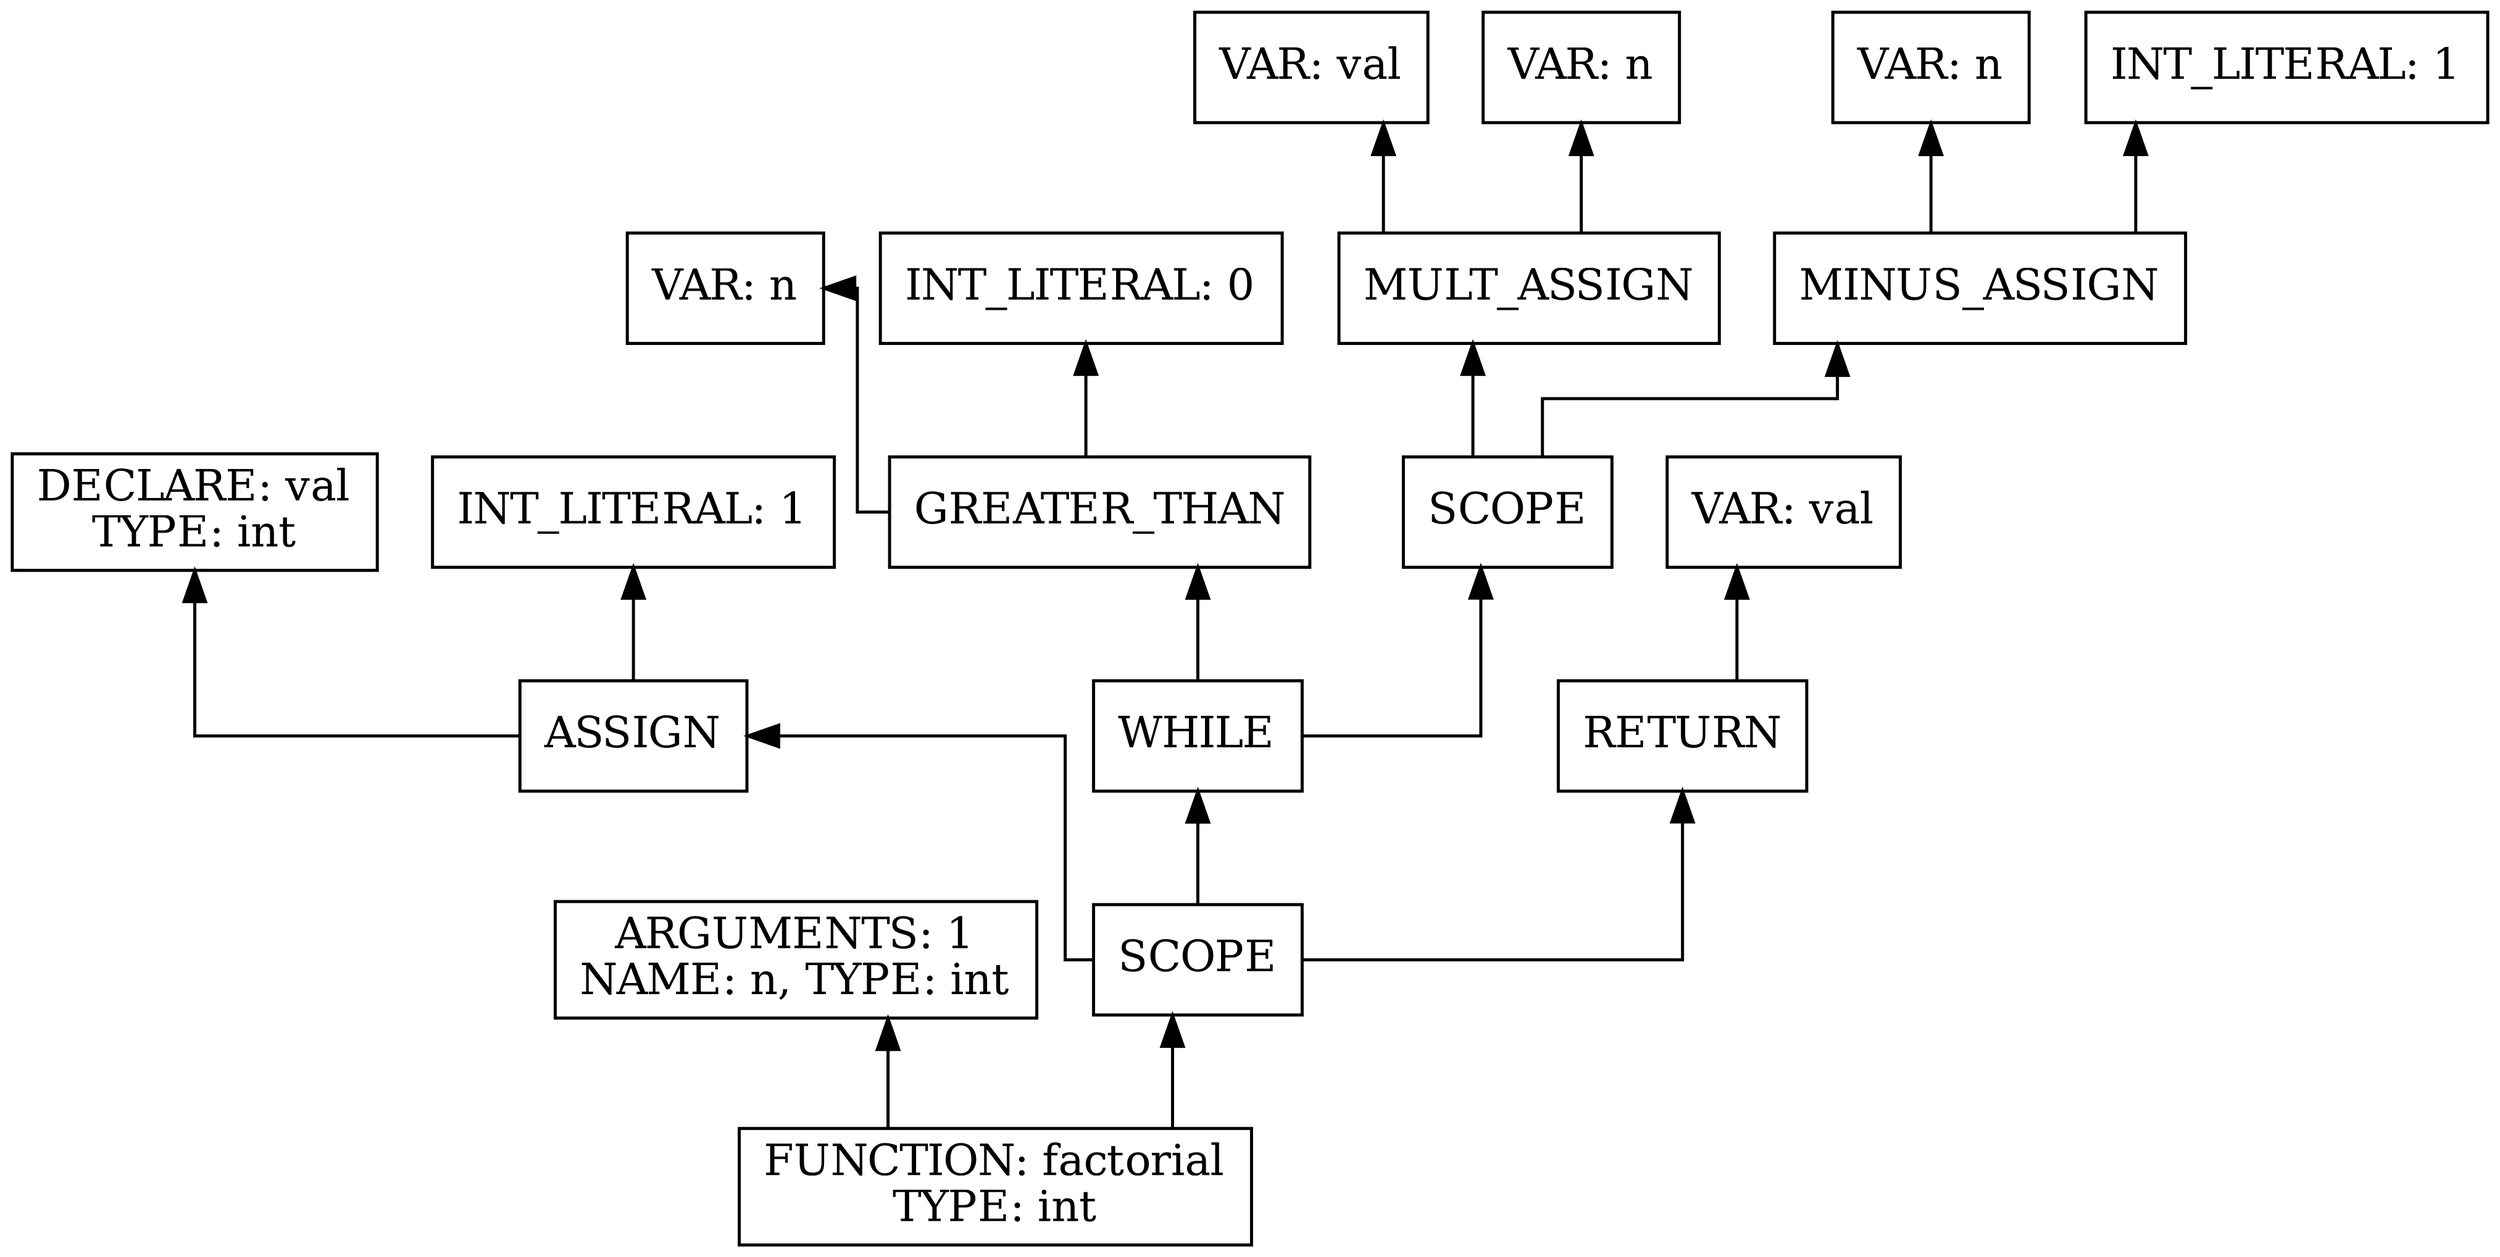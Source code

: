digraph task_dependencies {
    rankdir=BT;
    graph [autosize=false, size="27.0,15!", resolution=100];
    node [shape=box];
    splines=ortho;

    t1  [ label = "FUNCTION: factorial\nTYPE: int"   , pos = "6,9!" ];
    t2  [ label = "ARGUMENTS: 1\nNAME: n, TYPE: int" , pos = "9,9!" ];
    t3  [ label = "SCOPE"                            , pos = "6,8!" ];



    t4  [ label = "ASSIGN"                           , pos = "0,7!" ];
    t5  [ label = "DECLARE: val\nTYPE: int"          , pos = "0,6!" ];
    t6  [ label = "INT_LITERAL: 1"                   , pos = "3,6!" ];



    t7  [ label = "WHILE"                            , pos = "6,7!" ];
    t8  [ label = "GREATER_THAN"                     , pos = "9,6!" ];
    t9  [ label = "VAR: n"                           , pos = "9,5!" ];
    t10 [ label = "INT_LITERAL: 0"                   , pos = "12,5!" ];
    t11 [ label = "SCOPE"                            , pos = "6,5!" ];

    t12 [ label = "MULT_ASSIGN"                      , pos = "3,4!" ];
    t13 [ label = "VAR: val"                         , pos = "0,3!" ];
    t14 [ label = "VAR: n"                           , pos = "3,3!" ];

    t15 [ label = "MINUS_ASSIGN"                     , pos = "6,4!" ];
    t16 [ label = "VAR: n"                           , pos = "6,3!" ];
    t17 [ label = "INT_LITERAL: 1"                   , pos = "9,3!" ];



    t18 [ label = "RETURN"                           , pos = "12,7!" ];
    t19 [ label = "VAR: val"                         , pos = "12,6!" ];

    t1  -> t2  ;
    t1  -> t3  ;
    t3  -> t4  ;
    t3  -> t7  ;
    t3  -> t18 ;
    t4  -> t5  ;
    t4  -> t6  ;
    t7  -> t8  ;
    t7  -> t11 ;
    t8  -> t9  ;
    t8  -> t10 ;
    t11 -> t12 ;
    t11 -> t15 ;
    t12 -> t13 ;
    t12 -> t14 ;
    t15 -> t16 ;
    t15 -> t17 ;
    t18 -> t19 ;
}
